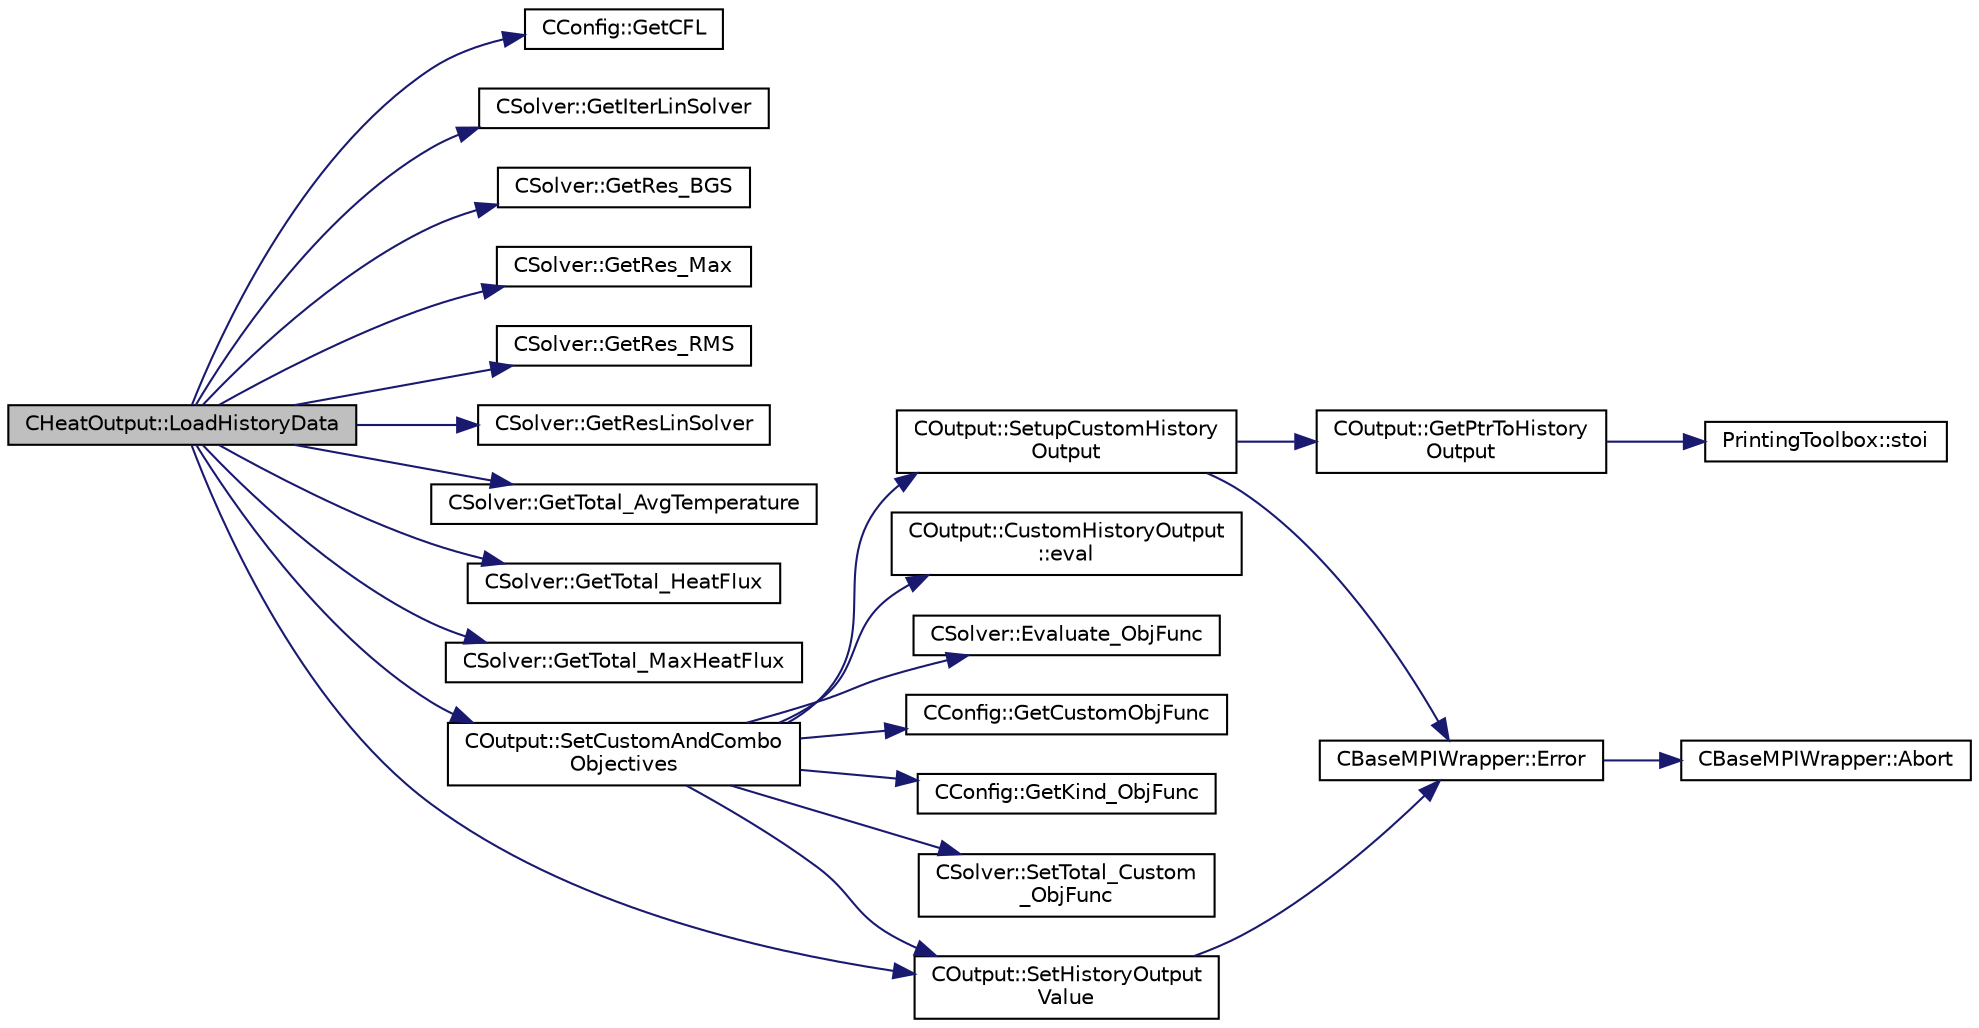 digraph "CHeatOutput::LoadHistoryData"
{
 // LATEX_PDF_SIZE
  edge [fontname="Helvetica",fontsize="10",labelfontname="Helvetica",labelfontsize="10"];
  node [fontname="Helvetica",fontsize="10",shape=record];
  rankdir="LR";
  Node1 [label="CHeatOutput::LoadHistoryData",height=0.2,width=0.4,color="black", fillcolor="grey75", style="filled", fontcolor="black",tooltip="Load the history output field values."];
  Node1 -> Node2 [color="midnightblue",fontsize="10",style="solid",fontname="Helvetica"];
  Node2 [label="CConfig::GetCFL",height=0.2,width=0.4,color="black", fillcolor="white", style="filled",URL="$classCConfig.html#a327893f15ca36b27db6201a7cb787022",tooltip="Get the Courant Friedrich Levi number for each grid."];
  Node1 -> Node3 [color="midnightblue",fontsize="10",style="solid",fontname="Helvetica"];
  Node3 [label="CSolver::GetIterLinSolver",height=0.2,width=0.4,color="black", fillcolor="white", style="filled",URL="$classCSolver.html#a1154b68a5b15dff99ff55345d210e396",tooltip="Get number of linear solver iterations."];
  Node1 -> Node4 [color="midnightblue",fontsize="10",style="solid",fontname="Helvetica"];
  Node4 [label="CSolver::GetRes_BGS",height=0.2,width=0.4,color="black", fillcolor="white", style="filled",URL="$classCSolver.html#a952ff7c12f711636b1b2d52fff33e268",tooltip="Get the residual for BGS subiterations."];
  Node1 -> Node5 [color="midnightblue",fontsize="10",style="solid",fontname="Helvetica"];
  Node5 [label="CSolver::GetRes_Max",height=0.2,width=0.4,color="black", fillcolor="white", style="filled",URL="$classCSolver.html#ab1539f2064af989dad9200a516969f18",tooltip="Get the maximal residual, this is useful for the convergence history."];
  Node1 -> Node6 [color="midnightblue",fontsize="10",style="solid",fontname="Helvetica"];
  Node6 [label="CSolver::GetRes_RMS",height=0.2,width=0.4,color="black", fillcolor="white", style="filled",URL="$classCSolver.html#a2e07e4867f2db7ac98c8332c9476c361",tooltip="Get the maximal residual, this is useful for the convergence history."];
  Node1 -> Node7 [color="midnightblue",fontsize="10",style="solid",fontname="Helvetica"];
  Node7 [label="CSolver::GetResLinSolver",height=0.2,width=0.4,color="black", fillcolor="white", style="filled",URL="$classCSolver.html#a1766c8982b43b1dbab903f563b3fcf19",tooltip="Get the final linear solver residual."];
  Node1 -> Node8 [color="midnightblue",fontsize="10",style="solid",fontname="Helvetica"];
  Node8 [label="CSolver::GetTotal_AvgTemperature",height=0.2,width=0.4,color="black", fillcolor="white", style="filled",URL="$classCSolver.html#a346d3e49ba07eb68dca7eb971143446f",tooltip="A virtual member."];
  Node1 -> Node9 [color="midnightblue",fontsize="10",style="solid",fontname="Helvetica"];
  Node9 [label="CSolver::GetTotal_HeatFlux",height=0.2,width=0.4,color="black", fillcolor="white", style="filled",URL="$classCSolver.html#a3a9516a882682f02bd9ab15d209740e5",tooltip="A virtual member."];
  Node1 -> Node10 [color="midnightblue",fontsize="10",style="solid",fontname="Helvetica"];
  Node10 [label="CSolver::GetTotal_MaxHeatFlux",height=0.2,width=0.4,color="black", fillcolor="white", style="filled",URL="$classCSolver.html#a0c8e48066fa800e6190a08b742ece837",tooltip="A virtual member."];
  Node1 -> Node11 [color="midnightblue",fontsize="10",style="solid",fontname="Helvetica"];
  Node11 [label="COutput::SetCustomAndCombo\lObjectives",height=0.2,width=0.4,color="black", fillcolor="white", style="filled",URL="$classCOutput.html#abb23d5bfc9544d83967fc40c4d8f5944",tooltip="Computes the custom and combo objectives."];
  Node11 -> Node12 [color="midnightblue",fontsize="10",style="solid",fontname="Helvetica"];
  Node12 [label="COutput::CustomHistoryOutput\l::eval",height=0.2,width=0.4,color="black", fillcolor="white", style="filled",URL="$structCOutput_1_1CustomHistoryOutput.html#a903367c8efdda2a347a16767278c5ee1",tooltip=" "];
  Node11 -> Node13 [color="midnightblue",fontsize="10",style="solid",fontname="Helvetica"];
  Node13 [label="CSolver::Evaluate_ObjFunc",height=0.2,width=0.4,color="black", fillcolor="white", style="filled",URL="$classCSolver.html#ad967125242cd327b68fe3e46302e1592",tooltip="Compute weighted-sum \"combo\" objective output."];
  Node11 -> Node14 [color="midnightblue",fontsize="10",style="solid",fontname="Helvetica"];
  Node14 [label="CConfig::GetCustomObjFunc",height=0.2,width=0.4,color="black", fillcolor="white", style="filled",URL="$classCConfig.html#a08d09aa1747d2ac6cd46fdf3ad58a46c",tooltip="Get the user expression for the custom objective function."];
  Node11 -> Node15 [color="midnightblue",fontsize="10",style="solid",fontname="Helvetica"];
  Node15 [label="CConfig::GetKind_ObjFunc",height=0.2,width=0.4,color="black", fillcolor="white", style="filled",URL="$classCConfig.html#a99e6285b421215b1995965cd534976ae",tooltip="Get the kind of objective function. There are several options: Drag coefficient, Lift coefficient,..."];
  Node11 -> Node16 [color="midnightblue",fontsize="10",style="solid",fontname="Helvetica"];
  Node16 [label="COutput::SetHistoryOutput\lValue",height=0.2,width=0.4,color="black", fillcolor="white", style="filled",URL="$classCOutput.html#a1c1f836992f419544472329a44b8836e",tooltip="Set the value of a history output field."];
  Node16 -> Node17 [color="midnightblue",fontsize="10",style="solid",fontname="Helvetica"];
  Node17 [label="CBaseMPIWrapper::Error",height=0.2,width=0.4,color="black", fillcolor="white", style="filled",URL="$classCBaseMPIWrapper.html#a04457c47629bda56704e6a8804833eeb",tooltip=" "];
  Node17 -> Node18 [color="midnightblue",fontsize="10",style="solid",fontname="Helvetica"];
  Node18 [label="CBaseMPIWrapper::Abort",height=0.2,width=0.4,color="black", fillcolor="white", style="filled",URL="$classCBaseMPIWrapper.html#af7297d861dca86b45cf561b6ab642e8f",tooltip=" "];
  Node11 -> Node19 [color="midnightblue",fontsize="10",style="solid",fontname="Helvetica"];
  Node19 [label="CSolver::SetTotal_Custom\l_ObjFunc",height=0.2,width=0.4,color="black", fillcolor="white", style="filled",URL="$classCSolver.html#afca0db0ba0a7353fac777ce7b5833e75",tooltip="Sets the value of the custom objective function."];
  Node11 -> Node20 [color="midnightblue",fontsize="10",style="solid",fontname="Helvetica"];
  Node20 [label="COutput::SetupCustomHistory\lOutput",height=0.2,width=0.4,color="black", fillcolor="white", style="filled",URL="$classCOutput.html#a3b1668c241cd1d8a7d670504cd06ce59",tooltip="Setup a custom history output object for a given expression."];
  Node20 -> Node17 [color="midnightblue",fontsize="10",style="solid",fontname="Helvetica"];
  Node20 -> Node21 [color="midnightblue",fontsize="10",style="solid",fontname="Helvetica"];
  Node21 [label="COutput::GetPtrToHistory\lOutput",height=0.2,width=0.4,color="black", fillcolor="white", style="filled",URL="$classCOutput.html#a63d0e938cb68357fb461c52e53dc1f15",tooltip="Returns a pointer to the value of an history output."];
  Node21 -> Node22 [color="midnightblue",fontsize="10",style="solid",fontname="Helvetica"];
  Node22 [label="PrintingToolbox::stoi",height=0.2,width=0.4,color="black", fillcolor="white", style="filled",URL="$namespacePrintingToolbox.html#a51e75cb0cbc3607ee171ab151ca06a11",tooltip=" "];
  Node1 -> Node16 [color="midnightblue",fontsize="10",style="solid",fontname="Helvetica"];
}
